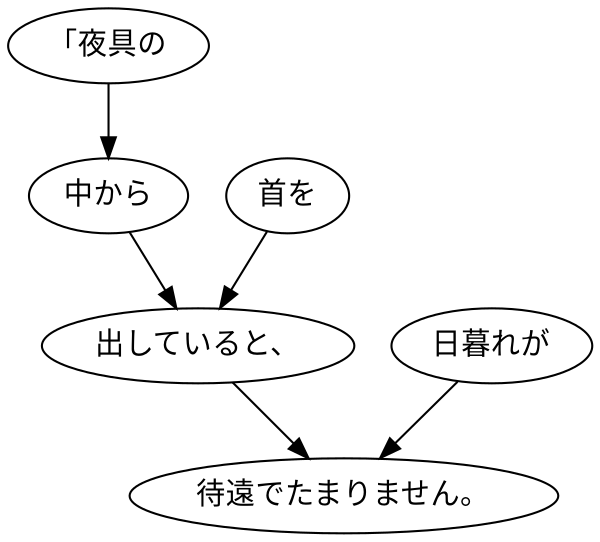 digraph graph7947 {
	node0 [label="「夜具の"];
	node1 [label="中から"];
	node2 [label="首を"];
	node3 [label="出していると、"];
	node4 [label="日暮れが"];
	node5 [label="待遠でたまりません。"];
	node0 -> node1;
	node1 -> node3;
	node2 -> node3;
	node3 -> node5;
	node4 -> node5;
}
